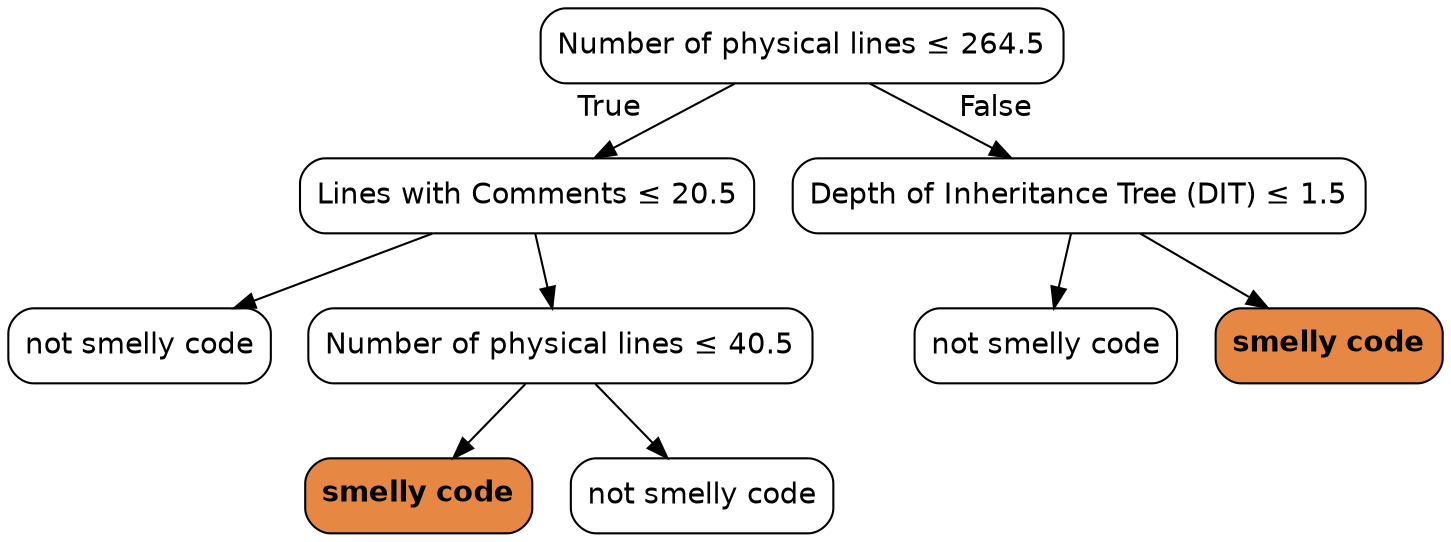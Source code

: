 digraph Tree {
node [color="black", fontname=helvetica, shape=box,  style="filled, rounded", fillcolor="#FFFFFF"];
edge [fontname=helvetica];
0 [label=<Number of physical lines &le; 264.5>];
1 [label=<Lines with Comments &le; 20.5>];
0 -> 1  [headlabel="True", labelangle=45, labeldistance="2.5"];
5 [label=<not smelly code>];
1 -> 5;
6 [label=<Number of physical lines &le; 40.5>];
1 -> 6;
7 [label=<<b>smelly code</b>>, fillcolor="#e68743"];
6 -> 7;
8 [label=<not smelly code>];
6 -> 8;
2 [label=<Depth of Inheritance Tree (DIT) &le; 1.5>];
0 -> 2  [headlabel="False", labelangle="-45", labeldistance="2.5"];
3 [label=<not smelly code>];
2 -> 3;
4 [label=<<b>smelly code</b>>, fillcolor="#e68743"];
2 -> 4;
}

